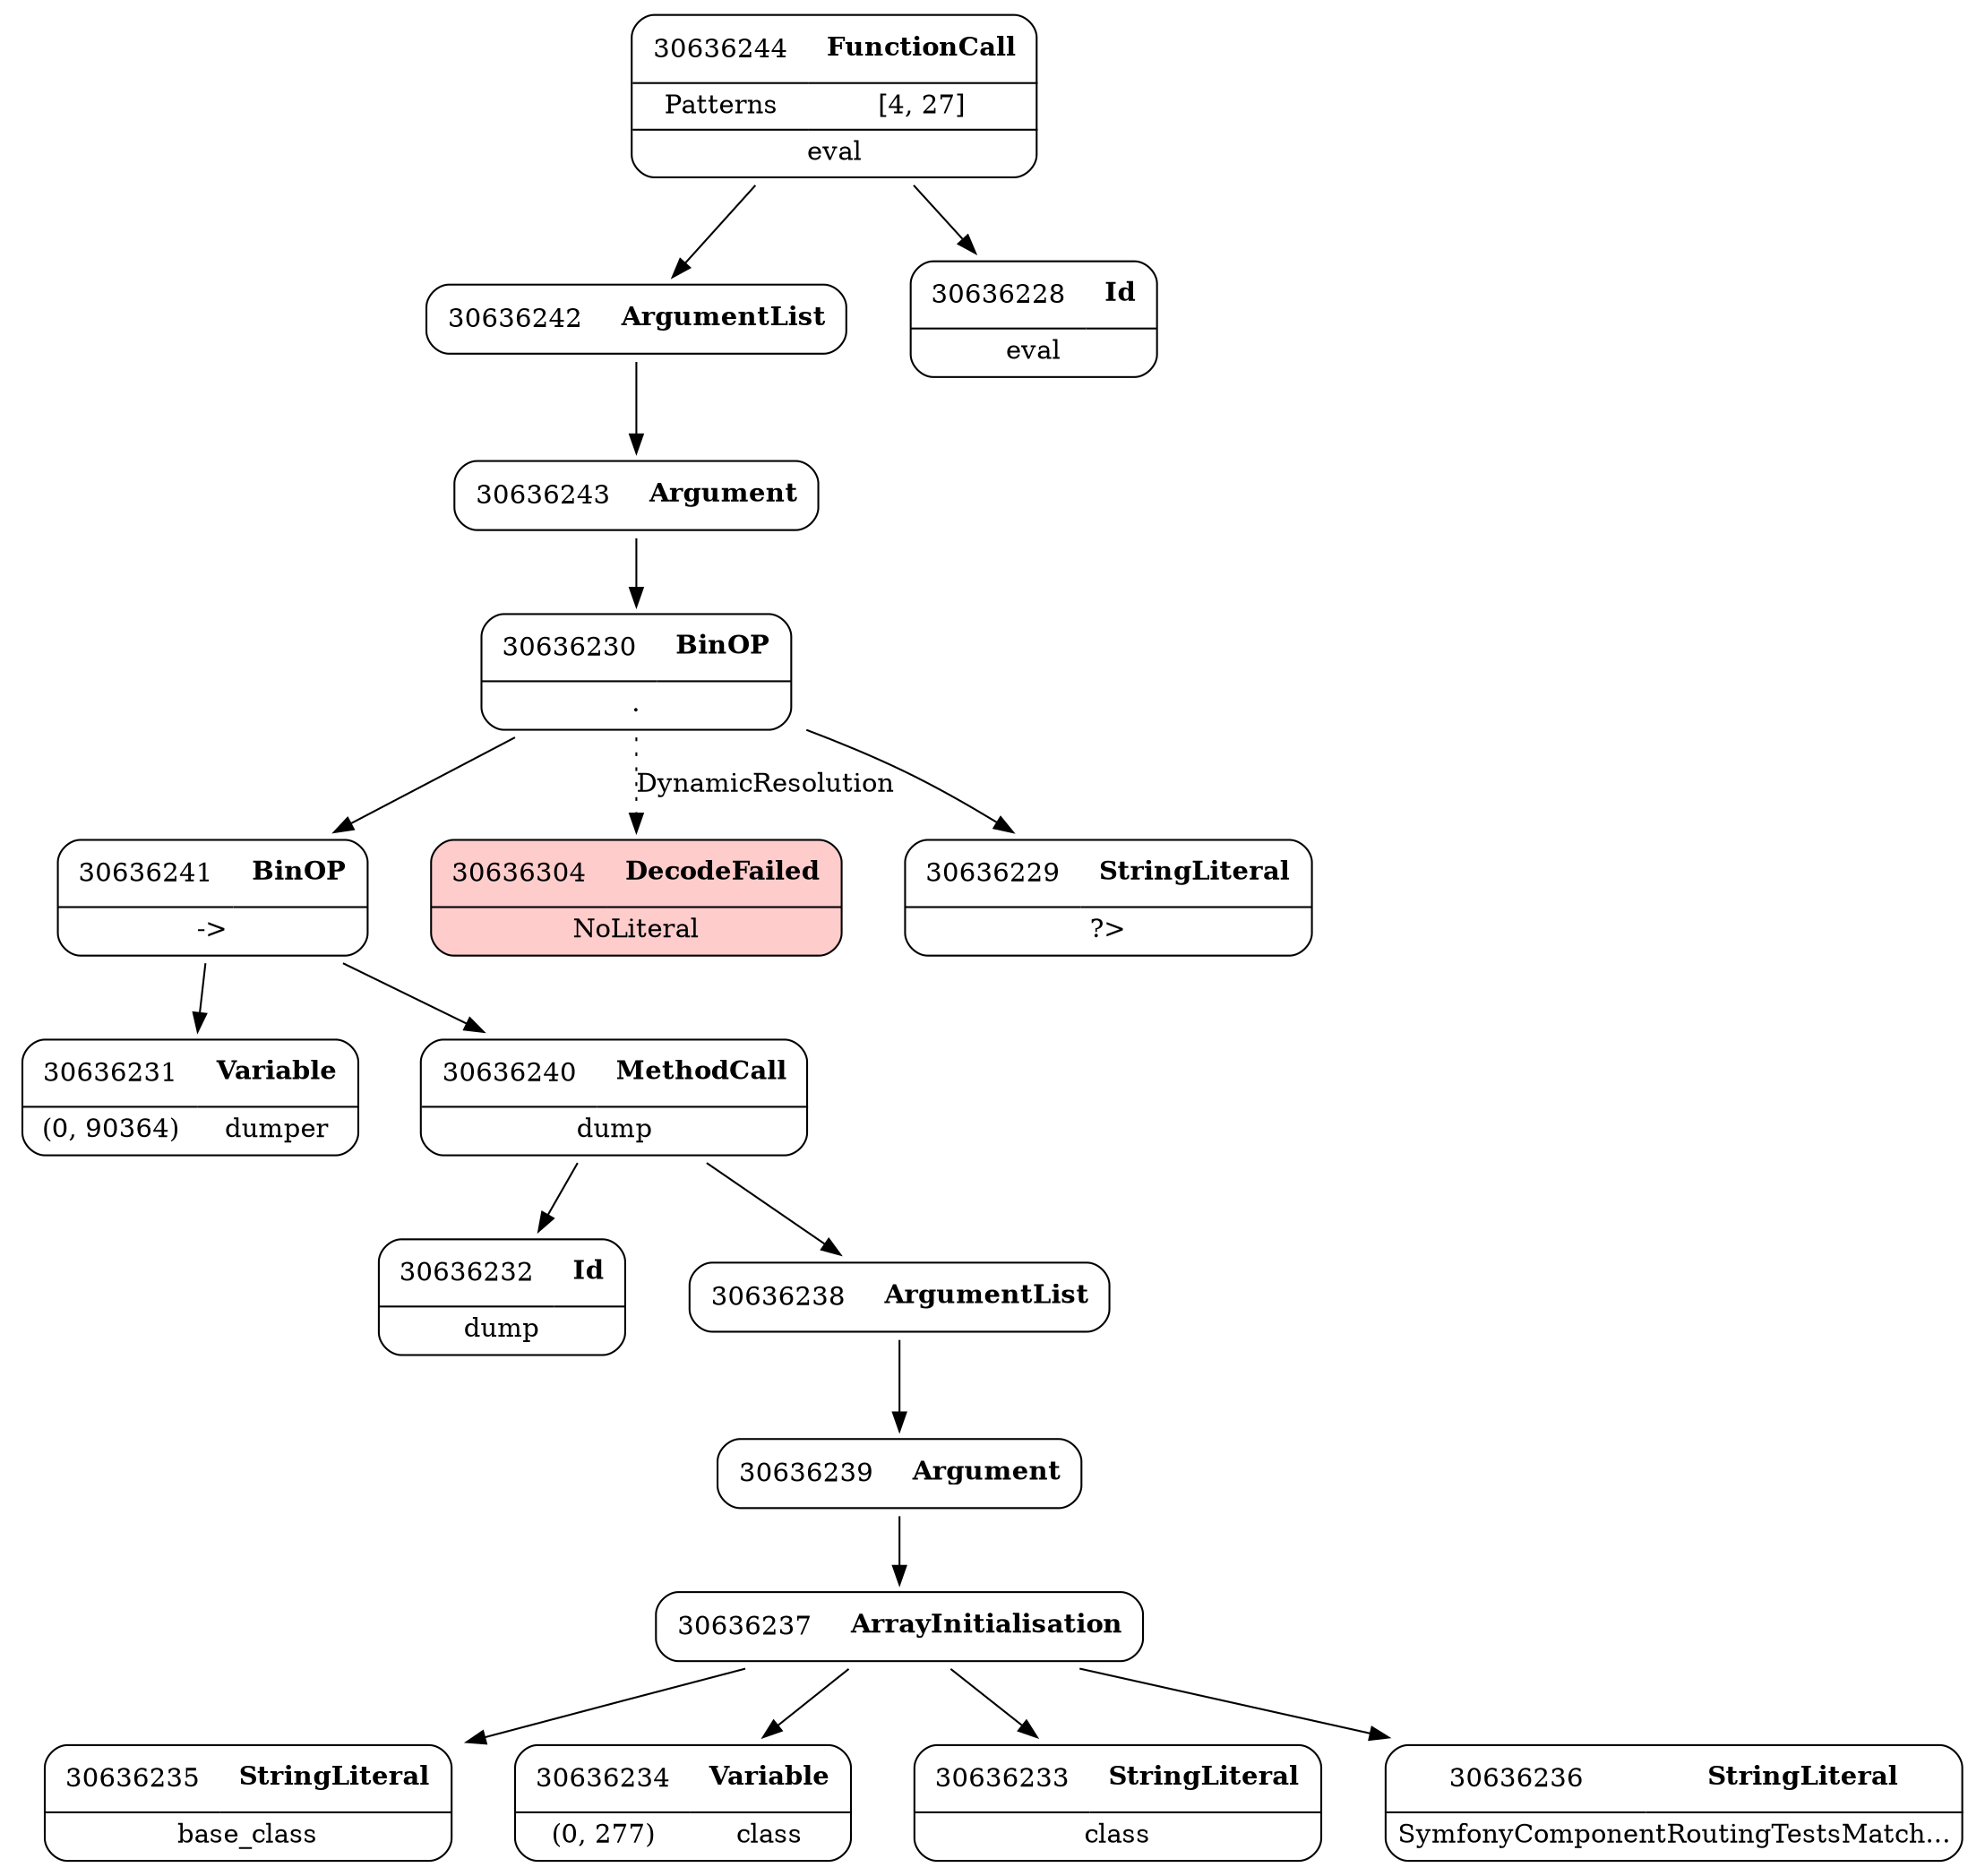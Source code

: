 digraph ast {
node [shape=none];
30636243 [label=<<TABLE border='1' cellspacing='0' cellpadding='10' style='rounded' ><TR><TD border='0'>30636243</TD><TD border='0'><B>Argument</B></TD></TR></TABLE>>];
30636243 -> 30636230 [weight=2];
30636242 [label=<<TABLE border='1' cellspacing='0' cellpadding='10' style='rounded' ><TR><TD border='0'>30636242</TD><TD border='0'><B>ArgumentList</B></TD></TR></TABLE>>];
30636242 -> 30636243 [weight=2];
30636241 [label=<<TABLE border='1' cellspacing='0' cellpadding='10' style='rounded' ><TR><TD border='0'>30636241</TD><TD border='0'><B>BinOP</B></TD></TR><HR/><TR><TD border='0' cellpadding='5' colspan='2'>-&gt;</TD></TR></TABLE>>];
30636241 -> 30636231 [weight=2];
30636241 -> 30636240 [weight=2];
30636240 [label=<<TABLE border='1' cellspacing='0' cellpadding='10' style='rounded' ><TR><TD border='0'>30636240</TD><TD border='0'><B>MethodCall</B></TD></TR><HR/><TR><TD border='0' cellpadding='5' colspan='2'>dump</TD></TR></TABLE>>];
30636240 -> 30636232 [weight=2];
30636240 -> 30636238 [weight=2];
30636304 [label=<<TABLE border='1' cellspacing='0' cellpadding='10' style='rounded' bgcolor='#FFCCCC' ><TR><TD border='0'>30636304</TD><TD border='0'><B>DecodeFailed</B></TD></TR><HR/><TR><TD border='0' cellpadding='5' colspan='2'>NoLiteral</TD></TR></TABLE>>];
30636244 [label=<<TABLE border='1' cellspacing='0' cellpadding='10' style='rounded' ><TR><TD border='0'>30636244</TD><TD border='0'><B>FunctionCall</B></TD></TR><HR/><TR><TD border='0' cellpadding='5'>Patterns</TD><TD border='0' cellpadding='5'>[4, 27]</TD></TR><HR/><TR><TD border='0' cellpadding='5' colspan='2'>eval</TD></TR></TABLE>>];
30636244 -> 30636228 [weight=2];
30636244 -> 30636242 [weight=2];
30636231 [label=<<TABLE border='1' cellspacing='0' cellpadding='10' style='rounded' ><TR><TD border='0'>30636231</TD><TD border='0'><B>Variable</B></TD></TR><HR/><TR><TD border='0' cellpadding='5'>(0, 90364)</TD><TD border='0' cellpadding='5'>dumper</TD></TR></TABLE>>];
30636230 [label=<<TABLE border='1' cellspacing='0' cellpadding='10' style='rounded' ><TR><TD border='0'>30636230</TD><TD border='0'><B>BinOP</B></TD></TR><HR/><TR><TD border='0' cellpadding='5' colspan='2'>.</TD></TR></TABLE>>];
30636230 -> 30636229 [weight=2];
30636230 -> 30636241 [weight=2];
30636230 -> 30636304 [style=dotted,label=DynamicResolution];
30636229 [label=<<TABLE border='1' cellspacing='0' cellpadding='10' style='rounded' ><TR><TD border='0'>30636229</TD><TD border='0'><B>StringLiteral</B></TD></TR><HR/><TR><TD border='0' cellpadding='5' colspan='2'>?&gt;</TD></TR></TABLE>>];
30636228 [label=<<TABLE border='1' cellspacing='0' cellpadding='10' style='rounded' ><TR><TD border='0'>30636228</TD><TD border='0'><B>Id</B></TD></TR><HR/><TR><TD border='0' cellpadding='5' colspan='2'>eval</TD></TR></TABLE>>];
30636235 [label=<<TABLE border='1' cellspacing='0' cellpadding='10' style='rounded' ><TR><TD border='0'>30636235</TD><TD border='0'><B>StringLiteral</B></TD></TR><HR/><TR><TD border='0' cellpadding='5' colspan='2'>base_class</TD></TR></TABLE>>];
30636234 [label=<<TABLE border='1' cellspacing='0' cellpadding='10' style='rounded' ><TR><TD border='0'>30636234</TD><TD border='0'><B>Variable</B></TD></TR><HR/><TR><TD border='0' cellpadding='5'>(0, 277)</TD><TD border='0' cellpadding='5'>class</TD></TR></TABLE>>];
30636233 [label=<<TABLE border='1' cellspacing='0' cellpadding='10' style='rounded' ><TR><TD border='0'>30636233</TD><TD border='0'><B>StringLiteral</B></TD></TR><HR/><TR><TD border='0' cellpadding='5' colspan='2'>class</TD></TR></TABLE>>];
30636232 [label=<<TABLE border='1' cellspacing='0' cellpadding='10' style='rounded' ><TR><TD border='0'>30636232</TD><TD border='0'><B>Id</B></TD></TR><HR/><TR><TD border='0' cellpadding='5' colspan='2'>dump</TD></TR></TABLE>>];
30636239 [label=<<TABLE border='1' cellspacing='0' cellpadding='10' style='rounded' ><TR><TD border='0'>30636239</TD><TD border='0'><B>Argument</B></TD></TR></TABLE>>];
30636239 -> 30636237 [weight=2];
30636238 [label=<<TABLE border='1' cellspacing='0' cellpadding='10' style='rounded' ><TR><TD border='0'>30636238</TD><TD border='0'><B>ArgumentList</B></TD></TR></TABLE>>];
30636238 -> 30636239 [weight=2];
30636237 [label=<<TABLE border='1' cellspacing='0' cellpadding='10' style='rounded' ><TR><TD border='0'>30636237</TD><TD border='0'><B>ArrayInitialisation</B></TD></TR></TABLE>>];
30636237 -> 30636233 [weight=2];
30636237 -> 30636234 [weight=2];
30636237 -> 30636235 [weight=2];
30636237 -> 30636236 [weight=2];
30636236 [label=<<TABLE border='1' cellspacing='0' cellpadding='10' style='rounded' ><TR><TD border='0'>30636236</TD><TD border='0'><B>StringLiteral</B></TD></TR><HR/><TR><TD border='0' cellpadding='5' colspan='2'>SymfonyComponentRoutingTestsMatch...</TD></TR></TABLE>>];
}
